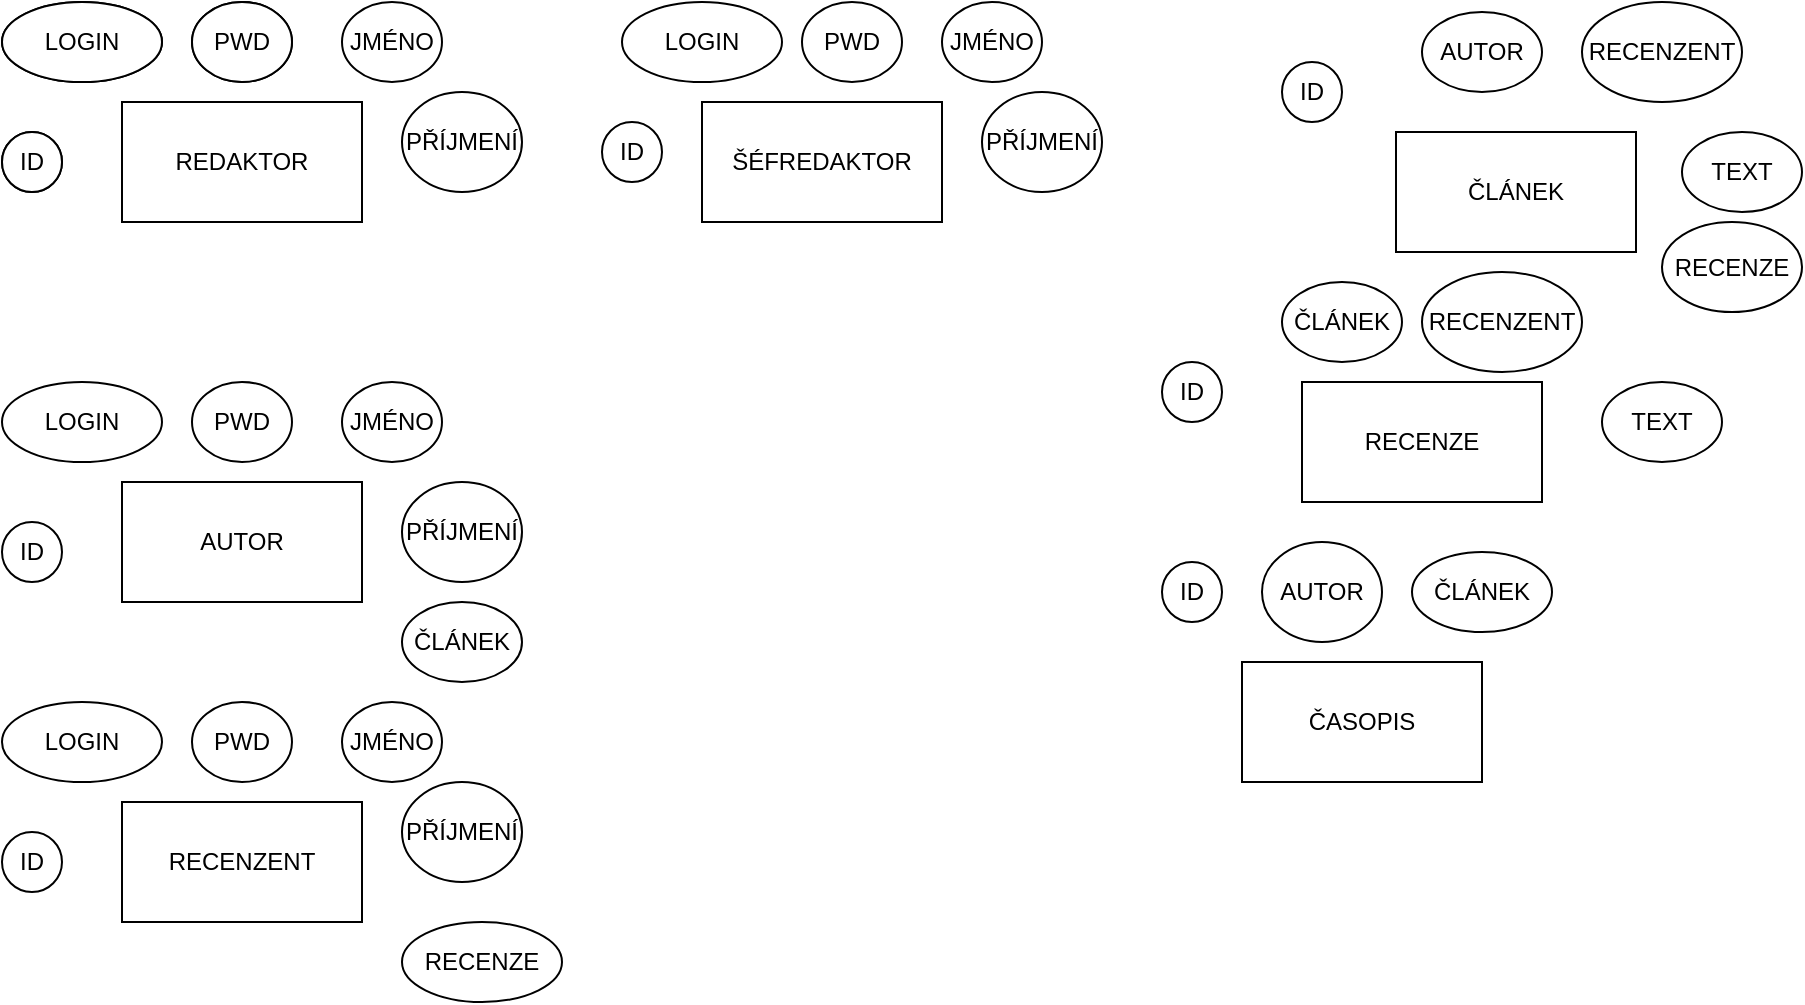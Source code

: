 <mxfile version="20.4.1"><diagram id="xQeYDYhNNvYP6vfIYe7R" name="Stránka-1"><mxGraphModel dx="1221" dy="599" grid="1" gridSize="10" guides="1" tooltips="1" connect="1" arrows="1" fold="1" page="1" pageScale="1" pageWidth="1654" pageHeight="1169" math="0" shadow="0"><root><mxCell id="0"/><mxCell id="1" parent="0"/><mxCell id="aRUFDwhPZRV9YUqCq1k7-1" value="REDAKTOR" style="rounded=0;whiteSpace=wrap;html=1;" vertex="1" parent="1"><mxGeometry x="70" y="80" width="120" height="60" as="geometry"/></mxCell><mxCell id="aRUFDwhPZRV9YUqCq1k7-3" value="&lt;div&gt;AUTOR&lt;/div&gt;" style="rounded=0;whiteSpace=wrap;html=1;" vertex="1" parent="1"><mxGeometry x="70" y="270" width="120" height="60" as="geometry"/></mxCell><mxCell id="aRUFDwhPZRV9YUqCq1k7-4" value="&lt;div&gt;RECENZENT&lt;/div&gt;" style="rounded=0;whiteSpace=wrap;html=1;" vertex="1" parent="1"><mxGeometry x="70" y="430" width="120" height="60" as="geometry"/></mxCell><mxCell id="aRUFDwhPZRV9YUqCq1k7-5" value="&lt;div&gt;ŠÉFREDAKTOR&lt;/div&gt;" style="rounded=0;whiteSpace=wrap;html=1;" vertex="1" parent="1"><mxGeometry x="360" y="80" width="120" height="60" as="geometry"/></mxCell><mxCell id="aRUFDwhPZRV9YUqCq1k7-6" value="ČLÁNEK" style="rounded=0;whiteSpace=wrap;html=1;" vertex="1" parent="1"><mxGeometry x="707" y="95" width="120" height="60" as="geometry"/></mxCell><mxCell id="aRUFDwhPZRV9YUqCq1k7-7" value="RECENZE" style="rounded=0;whiteSpace=wrap;html=1;" vertex="1" parent="1"><mxGeometry x="660" y="220" width="120" height="60" as="geometry"/></mxCell><mxCell id="aRUFDwhPZRV9YUqCq1k7-8" value="&lt;div&gt;ČASOPIS&lt;/div&gt;" style="rounded=0;whiteSpace=wrap;html=1;" vertex="1" parent="1"><mxGeometry x="630" y="360" width="120" height="60" as="geometry"/></mxCell><mxCell id="aRUFDwhPZRV9YUqCq1k7-9" value="ID" style="ellipse;whiteSpace=wrap;html=1;" vertex="1" parent="1"><mxGeometry x="10" y="95" width="30" height="30" as="geometry"/></mxCell><mxCell id="aRUFDwhPZRV9YUqCq1k7-10" value="ID" style="ellipse;whiteSpace=wrap;html=1;" vertex="1" parent="1"><mxGeometry x="10" y="290" width="30" height="30" as="geometry"/></mxCell><mxCell id="aRUFDwhPZRV9YUqCq1k7-11" value="ID" style="ellipse;whiteSpace=wrap;html=1;" vertex="1" parent="1"><mxGeometry x="10" y="445" width="30" height="30" as="geometry"/></mxCell><mxCell id="aRUFDwhPZRV9YUqCq1k7-12" value="&lt;div&gt;LOGIN&lt;/div&gt;" style="ellipse;whiteSpace=wrap;html=1;" vertex="1" parent="1"><mxGeometry x="10" y="30" width="80" height="40" as="geometry"/></mxCell><mxCell id="aRUFDwhPZRV9YUqCq1k7-13" value="&lt;div&gt;LOGIN&lt;/div&gt;" style="ellipse;whiteSpace=wrap;html=1;" vertex="1" parent="1"><mxGeometry x="10" y="220" width="80" height="40" as="geometry"/></mxCell><mxCell id="aRUFDwhPZRV9YUqCq1k7-14" value="LOGIN" style="ellipse;whiteSpace=wrap;html=1;" vertex="1" parent="1"><mxGeometry x="10" y="380" width="80" height="40" as="geometry"/></mxCell><mxCell id="aRUFDwhPZRV9YUqCq1k7-15" value="PWD" style="ellipse;whiteSpace=wrap;html=1;" vertex="1" parent="1"><mxGeometry x="105" y="30" width="50" height="40" as="geometry"/></mxCell><mxCell id="aRUFDwhPZRV9YUqCq1k7-16" value="PWD" style="ellipse;whiteSpace=wrap;html=1;" vertex="1" parent="1"><mxGeometry x="105" y="220" width="50" height="40" as="geometry"/></mxCell><mxCell id="aRUFDwhPZRV9YUqCq1k7-17" value="PWD" style="ellipse;whiteSpace=wrap;html=1;" vertex="1" parent="1"><mxGeometry x="105" y="380" width="50" height="40" as="geometry"/></mxCell><mxCell id="aRUFDwhPZRV9YUqCq1k7-18" value="JMÉNO" style="ellipse;whiteSpace=wrap;html=1;" vertex="1" parent="1"><mxGeometry x="180" y="30" width="50" height="40" as="geometry"/></mxCell><mxCell id="aRUFDwhPZRV9YUqCq1k7-19" value="JMÉNO" style="ellipse;whiteSpace=wrap;html=1;" vertex="1" parent="1"><mxGeometry x="180" y="220" width="50" height="40" as="geometry"/></mxCell><mxCell id="aRUFDwhPZRV9YUqCq1k7-21" value="JMÉNO" style="ellipse;whiteSpace=wrap;html=1;" vertex="1" parent="1"><mxGeometry x="180" y="380" width="50" height="40" as="geometry"/></mxCell><mxCell id="aRUFDwhPZRV9YUqCq1k7-22" value="PŘÍJMENÍ" style="ellipse;whiteSpace=wrap;html=1;" vertex="1" parent="1"><mxGeometry x="210" y="75" width="60" height="50" as="geometry"/></mxCell><mxCell id="aRUFDwhPZRV9YUqCq1k7-23" value="PŘÍJMENÍ" style="ellipse;whiteSpace=wrap;html=1;" vertex="1" parent="1"><mxGeometry x="210" y="270" width="60" height="50" as="geometry"/></mxCell><mxCell id="aRUFDwhPZRV9YUqCq1k7-24" value="PŘÍJMENÍ" style="ellipse;whiteSpace=wrap;html=1;" vertex="1" parent="1"><mxGeometry x="210" y="420" width="60" height="50" as="geometry"/></mxCell><mxCell id="aRUFDwhPZRV9YUqCq1k7-30" value="&lt;div&gt;LOGIN&lt;/div&gt;" style="ellipse;whiteSpace=wrap;html=1;" vertex="1" parent="1"><mxGeometry x="10" y="30" width="80" height="40" as="geometry"/></mxCell><mxCell id="aRUFDwhPZRV9YUqCq1k7-31" value="ID" style="ellipse;whiteSpace=wrap;html=1;" vertex="1" parent="1"><mxGeometry x="10" y="95" width="30" height="30" as="geometry"/></mxCell><mxCell id="aRUFDwhPZRV9YUqCq1k7-32" value="PWD" style="ellipse;whiteSpace=wrap;html=1;" vertex="1" parent="1"><mxGeometry x="105" y="30" width="50" height="40" as="geometry"/></mxCell><mxCell id="aRUFDwhPZRV9YUqCq1k7-33" value="PŘÍJMENÍ" style="ellipse;whiteSpace=wrap;html=1;" vertex="1" parent="1"><mxGeometry x="500" y="75" width="60" height="50" as="geometry"/></mxCell><mxCell id="aRUFDwhPZRV9YUqCq1k7-34" value="&lt;div&gt;LOGIN&lt;/div&gt;" style="ellipse;whiteSpace=wrap;html=1;" vertex="1" parent="1"><mxGeometry x="320" y="30" width="80" height="40" as="geometry"/></mxCell><mxCell id="aRUFDwhPZRV9YUqCq1k7-35" value="ID" style="ellipse;whiteSpace=wrap;html=1;" vertex="1" parent="1"><mxGeometry x="310" y="90" width="30" height="30" as="geometry"/></mxCell><mxCell id="aRUFDwhPZRV9YUqCq1k7-36" value="PWD" style="ellipse;whiteSpace=wrap;html=1;" vertex="1" parent="1"><mxGeometry x="410" y="30" width="50" height="40" as="geometry"/></mxCell><mxCell id="aRUFDwhPZRV9YUqCq1k7-37" value="JMÉNO" style="ellipse;whiteSpace=wrap;html=1;" vertex="1" parent="1"><mxGeometry x="480" y="30" width="50" height="40" as="geometry"/></mxCell><mxCell id="aRUFDwhPZRV9YUqCq1k7-38" value="ČLÁNEK" style="ellipse;whiteSpace=wrap;html=1;" vertex="1" parent="1"><mxGeometry x="210" y="330" width="60" height="40" as="geometry"/></mxCell><mxCell id="aRUFDwhPZRV9YUqCq1k7-39" value="RECENZE" style="ellipse;whiteSpace=wrap;html=1;" vertex="1" parent="1"><mxGeometry x="210" y="490" width="80" height="40" as="geometry"/></mxCell><mxCell id="aRUFDwhPZRV9YUqCq1k7-40" value="ID" style="ellipse;whiteSpace=wrap;html=1;" vertex="1" parent="1"><mxGeometry x="650" y="60" width="30" height="30" as="geometry"/></mxCell><mxCell id="aRUFDwhPZRV9YUqCq1k7-41" value="ID" style="ellipse;whiteSpace=wrap;html=1;" vertex="1" parent="1"><mxGeometry x="590" y="210" width="30" height="30" as="geometry"/></mxCell><mxCell id="aRUFDwhPZRV9YUqCq1k7-42" value="ID" style="ellipse;whiteSpace=wrap;html=1;" vertex="1" parent="1"><mxGeometry x="590" y="310" width="30" height="30" as="geometry"/></mxCell><mxCell id="aRUFDwhPZRV9YUqCq1k7-44" value="AUTOR" style="ellipse;whiteSpace=wrap;html=1;" vertex="1" parent="1"><mxGeometry x="720" y="35" width="60" height="40" as="geometry"/></mxCell><mxCell id="aRUFDwhPZRV9YUqCq1k7-45" value="RECENZENT" style="ellipse;whiteSpace=wrap;html=1;" vertex="1" parent="1"><mxGeometry x="800" y="30" width="80" height="50" as="geometry"/></mxCell><mxCell id="aRUFDwhPZRV9YUqCq1k7-46" value="TEXT" style="ellipse;whiteSpace=wrap;html=1;" vertex="1" parent="1"><mxGeometry x="810" y="220" width="60" height="40" as="geometry"/></mxCell><mxCell id="aRUFDwhPZRV9YUqCq1k7-47" value="TEXT" style="ellipse;whiteSpace=wrap;html=1;" vertex="1" parent="1"><mxGeometry x="850" y="95" width="60" height="40" as="geometry"/></mxCell><mxCell id="aRUFDwhPZRV9YUqCq1k7-48" value="ČLÁNEK" style="ellipse;whiteSpace=wrap;html=1;" vertex="1" parent="1"><mxGeometry x="650" y="170" width="60" height="40" as="geometry"/></mxCell><mxCell id="aRUFDwhPZRV9YUqCq1k7-49" value="RECENZENT" style="ellipse;whiteSpace=wrap;html=1;" vertex="1" parent="1"><mxGeometry x="720" y="165" width="80" height="50" as="geometry"/></mxCell><mxCell id="aRUFDwhPZRV9YUqCq1k7-50" value="RECENZE" style="ellipse;whiteSpace=wrap;html=1;" vertex="1" parent="1"><mxGeometry x="840" y="140" width="70" height="45" as="geometry"/></mxCell><mxCell id="aRUFDwhPZRV9YUqCq1k7-51" value="AUTOR" style="ellipse;whiteSpace=wrap;html=1;" vertex="1" parent="1"><mxGeometry x="640" y="300" width="60" height="50" as="geometry"/></mxCell><mxCell id="aRUFDwhPZRV9YUqCq1k7-52" value="ČLÁNEK" style="ellipse;whiteSpace=wrap;html=1;" vertex="1" parent="1"><mxGeometry x="715" y="305" width="70" height="40" as="geometry"/></mxCell></root></mxGraphModel></diagram></mxfile>
